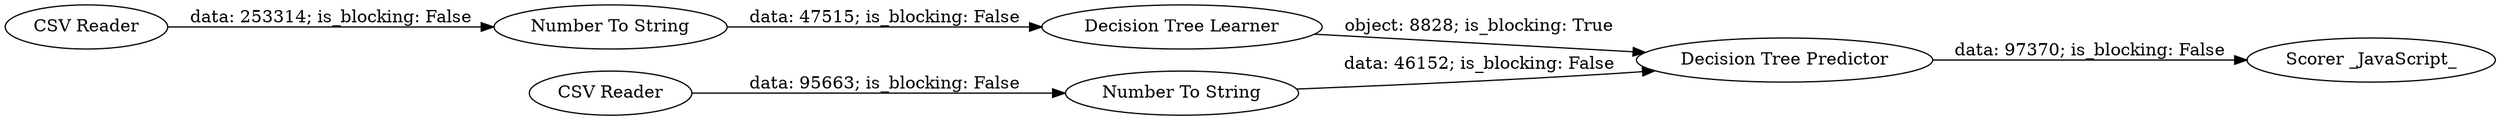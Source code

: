 digraph {
	"-1876686674175886223_7" [label="Scorer _JavaScript_"]
	"-1876686674175886223_5" [label="CSV Reader"]
	"-1876686674175886223_3" [label="Decision Tree Learner"]
	"-1876686674175886223_4" [label="Decision Tree Predictor"]
	"-1876686674175886223_1" [label="CSV Reader"]
	"-1876686674175886223_2" [label="Number To String"]
	"-1876686674175886223_6" [label="Number To String"]
	"-1876686674175886223_5" -> "-1876686674175886223_6" [label="data: 95663; is_blocking: False"]
	"-1876686674175886223_1" -> "-1876686674175886223_2" [label="data: 253314; is_blocking: False"]
	"-1876686674175886223_3" -> "-1876686674175886223_4" [label="object: 8828; is_blocking: True"]
	"-1876686674175886223_4" -> "-1876686674175886223_7" [label="data: 97370; is_blocking: False"]
	"-1876686674175886223_2" -> "-1876686674175886223_3" [label="data: 47515; is_blocking: False"]
	"-1876686674175886223_6" -> "-1876686674175886223_4" [label="data: 46152; is_blocking: False"]
	rankdir=LR
}
